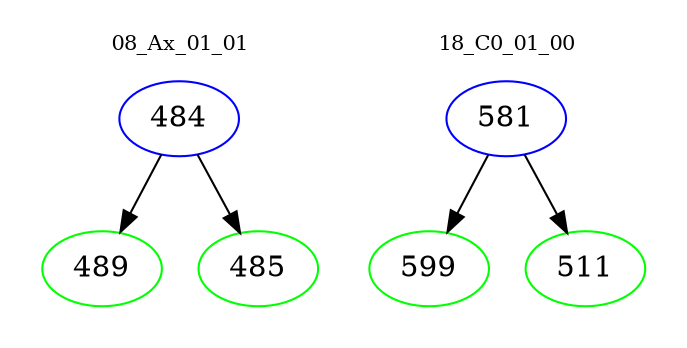 digraph{
subgraph cluster_0 {
color = white
label = "08_Ax_01_01";
fontsize=10;
T0_484 [label="484", color="blue"]
T0_484 -> T0_489 [color="black"]
T0_489 [label="489", color="green"]
T0_484 -> T0_485 [color="black"]
T0_485 [label="485", color="green"]
}
subgraph cluster_1 {
color = white
label = "18_C0_01_00";
fontsize=10;
T1_581 [label="581", color="blue"]
T1_581 -> T1_599 [color="black"]
T1_599 [label="599", color="green"]
T1_581 -> T1_511 [color="black"]
T1_511 [label="511", color="green"]
}
}
